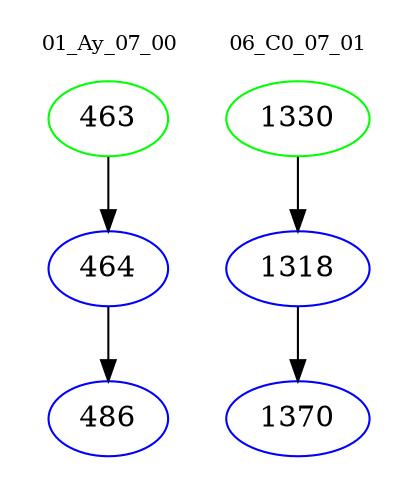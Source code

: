 digraph{
subgraph cluster_0 {
color = white
label = "01_Ay_07_00";
fontsize=10;
T0_463 [label="463", color="green"]
T0_463 -> T0_464 [color="black"]
T0_464 [label="464", color="blue"]
T0_464 -> T0_486 [color="black"]
T0_486 [label="486", color="blue"]
}
subgraph cluster_1 {
color = white
label = "06_C0_07_01";
fontsize=10;
T1_1330 [label="1330", color="green"]
T1_1330 -> T1_1318 [color="black"]
T1_1318 [label="1318", color="blue"]
T1_1318 -> T1_1370 [color="black"]
T1_1370 [label="1370", color="blue"]
}
}
